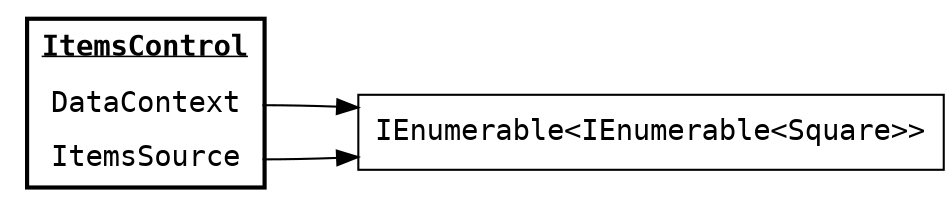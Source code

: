 digraph G {
    node [shape=none,fontname=Consolas]
    rankdir=LR

    ItemsControl [
      label =<<TABLE BORDER="2" CELLBORDER="0" CELLSPACING="1" CELLPADDING="5">
                      <TR><TD PORT="header"><B><U>ItemsControl</U></B></TD></TR>
                      <TR><TD PORT="DataContext">DataContext</TD></TR>
                      <TR><TD PORT="ItemsSource">ItemsSource</TD></TR>
                  </TABLE>>
      shape = "none"
    ]

    Data [label="IEnumerable\<IEnumerable\<Square\>\>",shape=box]

    ItemsControl:DataContext -> Data
    ItemsControl:ItemsSource -> Data
}